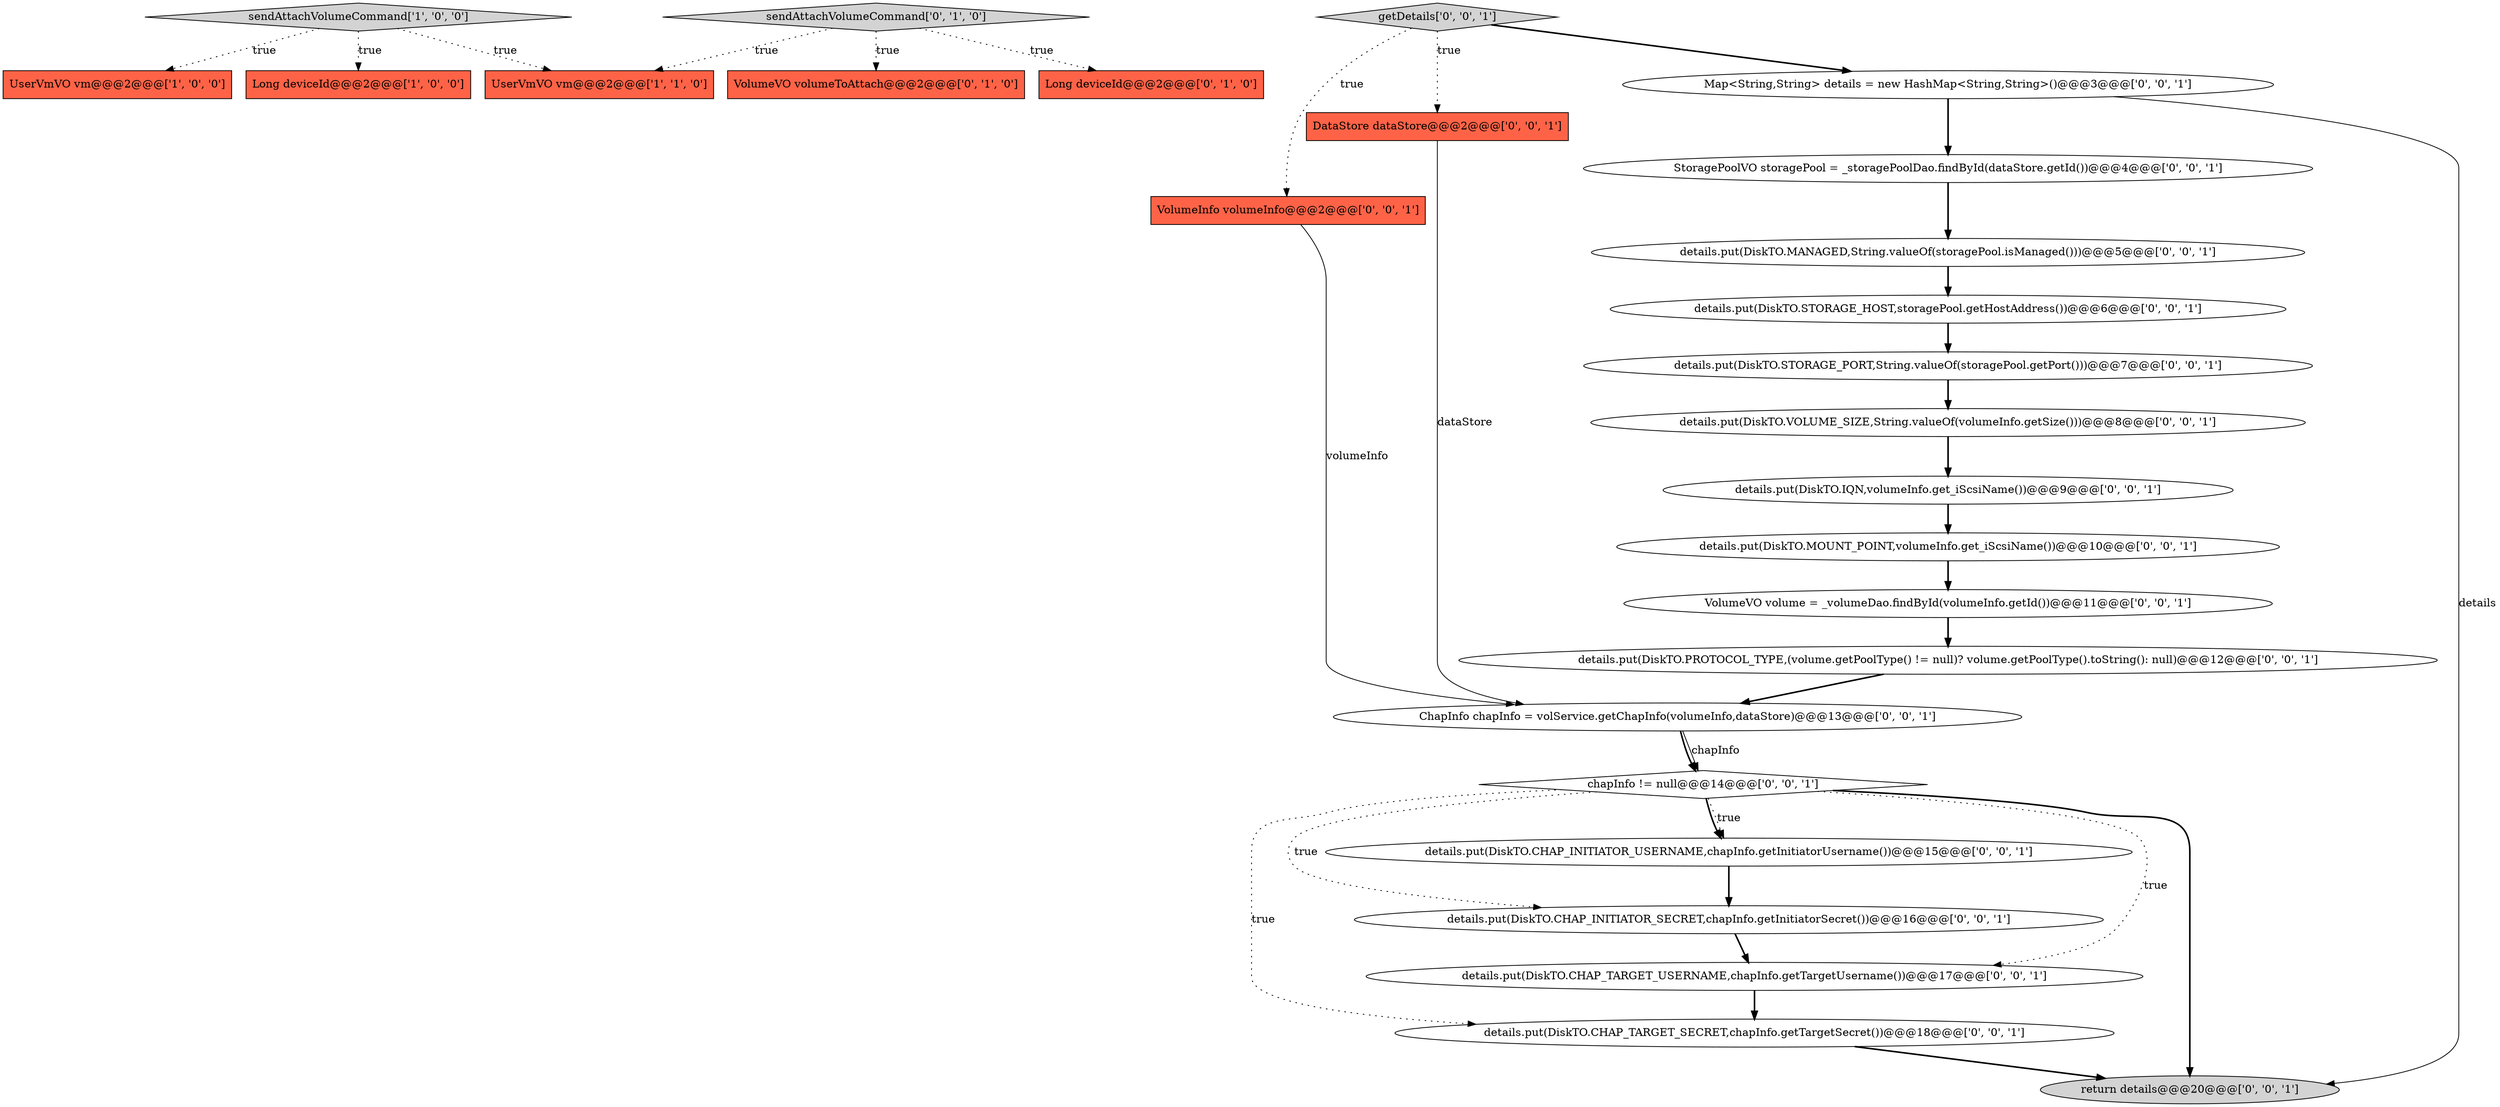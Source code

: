 digraph {
1 [style = filled, label = "UserVmVO vm@@@2@@@['1', '0', '0']", fillcolor = tomato, shape = box image = "AAA0AAABBB1BBB"];
25 [style = filled, label = "details.put(DiskTO.STORAGE_PORT,String.valueOf(storagePool.getPort()))@@@7@@@['0', '0', '1']", fillcolor = white, shape = ellipse image = "AAA0AAABBB3BBB"];
0 [style = filled, label = "Long deviceId@@@2@@@['1', '0', '0']", fillcolor = tomato, shape = box image = "AAA0AAABBB1BBB"];
2 [style = filled, label = "UserVmVO vm@@@2@@@['1', '1', '0']", fillcolor = tomato, shape = box image = "AAA0AAABBB1BBB"];
7 [style = filled, label = "DataStore dataStore@@@2@@@['0', '0', '1']", fillcolor = tomato, shape = box image = "AAA0AAABBB3BBB"];
18 [style = filled, label = "details.put(DiskTO.PROTOCOL_TYPE,(volume.getPoolType() != null)? volume.getPoolType().toString(): null)@@@12@@@['0', '0', '1']", fillcolor = white, shape = ellipse image = "AAA0AAABBB3BBB"];
9 [style = filled, label = "getDetails['0', '0', '1']", fillcolor = lightgray, shape = diamond image = "AAA0AAABBB3BBB"];
6 [style = filled, label = "sendAttachVolumeCommand['0', '1', '0']", fillcolor = lightgray, shape = diamond image = "AAA0AAABBB2BBB"];
15 [style = filled, label = "return details@@@20@@@['0', '0', '1']", fillcolor = lightgray, shape = ellipse image = "AAA0AAABBB3BBB"];
16 [style = filled, label = "details.put(DiskTO.CHAP_TARGET_USERNAME,chapInfo.getTargetUsername())@@@17@@@['0', '0', '1']", fillcolor = white, shape = ellipse image = "AAA0AAABBB3BBB"];
23 [style = filled, label = "chapInfo != null@@@14@@@['0', '0', '1']", fillcolor = white, shape = diamond image = "AAA0AAABBB3BBB"];
13 [style = filled, label = "StoragePoolVO storagePool = _storagePoolDao.findById(dataStore.getId())@@@4@@@['0', '0', '1']", fillcolor = white, shape = ellipse image = "AAA0AAABBB3BBB"];
17 [style = filled, label = "details.put(DiskTO.CHAP_TARGET_SECRET,chapInfo.getTargetSecret())@@@18@@@['0', '0', '1']", fillcolor = white, shape = ellipse image = "AAA0AAABBB3BBB"];
22 [style = filled, label = "VolumeVO volume = _volumeDao.findById(volumeInfo.getId())@@@11@@@['0', '0', '1']", fillcolor = white, shape = ellipse image = "AAA0AAABBB3BBB"];
12 [style = filled, label = "details.put(DiskTO.MOUNT_POINT,volumeInfo.get_iScsiName())@@@10@@@['0', '0', '1']", fillcolor = white, shape = ellipse image = "AAA0AAABBB3BBB"];
24 [style = filled, label = "ChapInfo chapInfo = volService.getChapInfo(volumeInfo,dataStore)@@@13@@@['0', '0', '1']", fillcolor = white, shape = ellipse image = "AAA0AAABBB3BBB"];
4 [style = filled, label = "VolumeVO volumeToAttach@@@2@@@['0', '1', '0']", fillcolor = tomato, shape = box image = "AAA0AAABBB2BBB"];
19 [style = filled, label = "details.put(DiskTO.CHAP_INITIATOR_USERNAME,chapInfo.getInitiatorUsername())@@@15@@@['0', '0', '1']", fillcolor = white, shape = ellipse image = "AAA0AAABBB3BBB"];
8 [style = filled, label = "details.put(DiskTO.IQN,volumeInfo.get_iScsiName())@@@9@@@['0', '0', '1']", fillcolor = white, shape = ellipse image = "AAA0AAABBB3BBB"];
20 [style = filled, label = "details.put(DiskTO.CHAP_INITIATOR_SECRET,chapInfo.getInitiatorSecret())@@@16@@@['0', '0', '1']", fillcolor = white, shape = ellipse image = "AAA0AAABBB3BBB"];
26 [style = filled, label = "details.put(DiskTO.STORAGE_HOST,storagePool.getHostAddress())@@@6@@@['0', '0', '1']", fillcolor = white, shape = ellipse image = "AAA0AAABBB3BBB"];
11 [style = filled, label = "details.put(DiskTO.MANAGED,String.valueOf(storagePool.isManaged()))@@@5@@@['0', '0', '1']", fillcolor = white, shape = ellipse image = "AAA0AAABBB3BBB"];
5 [style = filled, label = "Long deviceId@@@2@@@['0', '1', '0']", fillcolor = tomato, shape = box image = "AAA0AAABBB2BBB"];
21 [style = filled, label = "VolumeInfo volumeInfo@@@2@@@['0', '0', '1']", fillcolor = tomato, shape = box image = "AAA0AAABBB3BBB"];
3 [style = filled, label = "sendAttachVolumeCommand['1', '0', '0']", fillcolor = lightgray, shape = diamond image = "AAA0AAABBB1BBB"];
10 [style = filled, label = "details.put(DiskTO.VOLUME_SIZE,String.valueOf(volumeInfo.getSize()))@@@8@@@['0', '0', '1']", fillcolor = white, shape = ellipse image = "AAA0AAABBB3BBB"];
14 [style = filled, label = "Map<String,String> details = new HashMap<String,String>()@@@3@@@['0', '0', '1']", fillcolor = white, shape = ellipse image = "AAA0AAABBB3BBB"];
23->15 [style = bold, label=""];
23->19 [style = bold, label=""];
8->12 [style = bold, label=""];
20->16 [style = bold, label=""];
24->23 [style = bold, label=""];
3->1 [style = dotted, label="true"];
23->20 [style = dotted, label="true"];
18->24 [style = bold, label=""];
25->10 [style = bold, label=""];
9->7 [style = dotted, label="true"];
11->26 [style = bold, label=""];
23->19 [style = dotted, label="true"];
19->20 [style = bold, label=""];
14->13 [style = bold, label=""];
10->8 [style = bold, label=""];
21->24 [style = solid, label="volumeInfo"];
14->15 [style = solid, label="details"];
9->21 [style = dotted, label="true"];
12->22 [style = bold, label=""];
3->0 [style = dotted, label="true"];
6->5 [style = dotted, label="true"];
6->4 [style = dotted, label="true"];
26->25 [style = bold, label=""];
13->11 [style = bold, label=""];
23->17 [style = dotted, label="true"];
17->15 [style = bold, label=""];
3->2 [style = dotted, label="true"];
7->24 [style = solid, label="dataStore"];
22->18 [style = bold, label=""];
9->14 [style = bold, label=""];
24->23 [style = solid, label="chapInfo"];
16->17 [style = bold, label=""];
6->2 [style = dotted, label="true"];
23->16 [style = dotted, label="true"];
}
